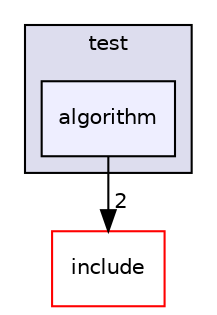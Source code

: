 digraph "test/algorithm" {
  compound=true
  node [ fontsize="10", fontname="Helvetica"];
  edge [ labelfontsize="10", labelfontname="Helvetica"];
  subgraph clusterdir_13e138d54eb8818da29c3992edef070a {
    graph [ bgcolor="#ddddee", pencolor="black", label="test" fontname="Helvetica", fontsize="10", URL="dir_13e138d54eb8818da29c3992edef070a.html"]
  dir_dce29601d27e04940aa72ceb635c4ce8 [shape=box, label="algorithm", style="filled", fillcolor="#eeeeff", pencolor="black", URL="dir_dce29601d27e04940aa72ceb635c4ce8.html"];
  }
  dir_d44c64559bbebec7f509842c48db8b23 [shape=box label="include" fillcolor="white" style="filled" color="red" URL="dir_d44c64559bbebec7f509842c48db8b23.html"];
  dir_dce29601d27e04940aa72ceb635c4ce8->dir_d44c64559bbebec7f509842c48db8b23 [headlabel="2", labeldistance=1.5 headhref="dir_000032_000020.html"];
}
